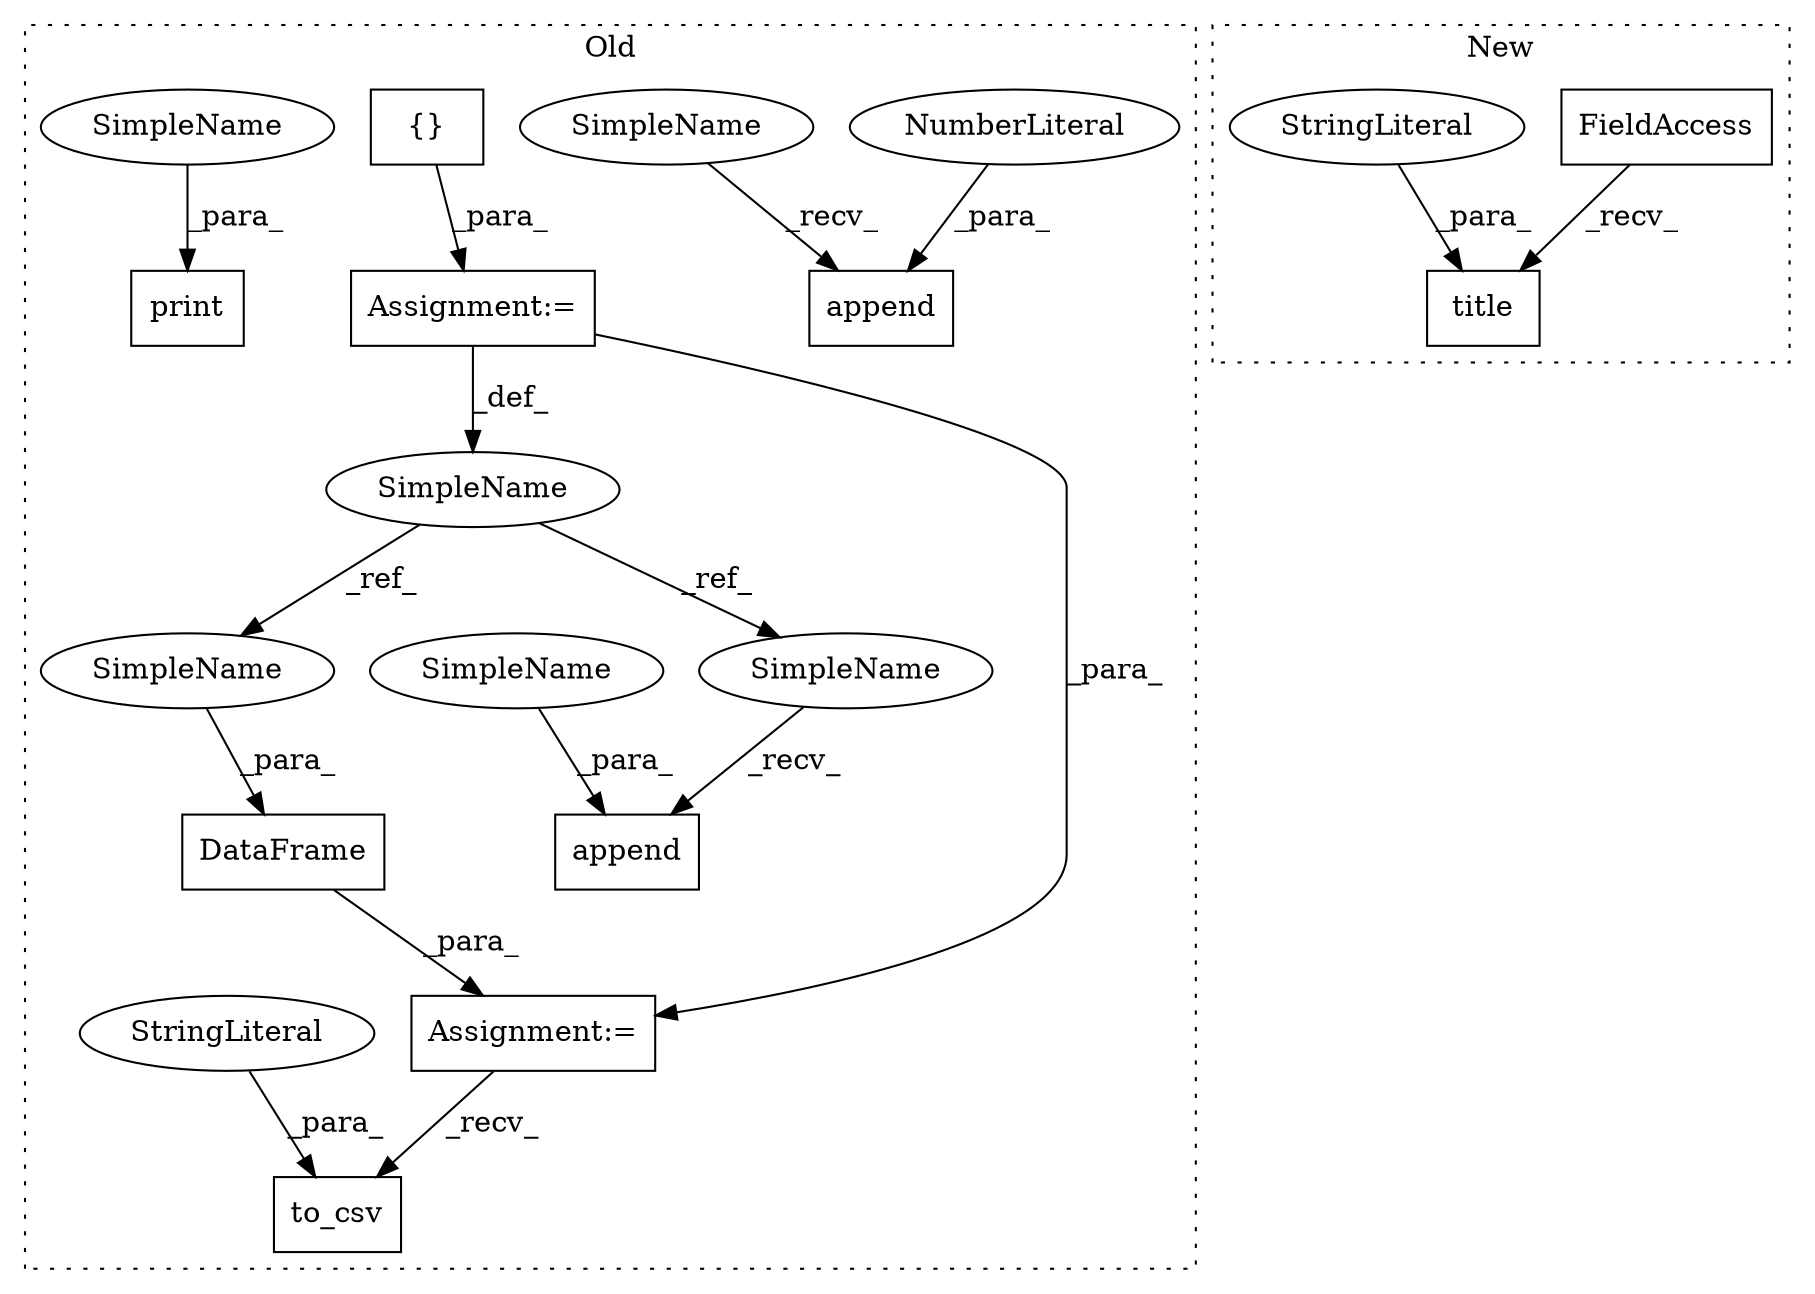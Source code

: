 digraph G {
subgraph cluster0 {
1 [label="append" a="32" s="1630,1649" l="7,1" shape="box"];
3 [label="Assignment:=" a="7" s="886" l="1" shape="box"];
4 [label="append" a="32" s="1240,1250" l="7,1" shape="box"];
5 [label="NumberLiteral" a="34" s="1247" l="3" shape="ellipse"];
6 [label="{}" a="4" s="898" l="2" shape="box"];
7 [label="print" a="32" s="1591,1609" l="6,1" shape="box"];
8 [label="SimpleName" a="42" s="875" l="11" shape="ellipse"];
9 [label="DataFrame" a="32" s="1717,1738" l="10,1" shape="box"];
11 [label="to_csv" a="32" s="1748,1768" l="7,1" shape="box"];
12 [label="StringLiteral" a="45" s="1755" l="13" shape="ellipse"];
14 [label="Assignment:=" a="7" s="1709" l="1" shape="box"];
15 [label="SimpleName" a="42" s="1227" l="12" shape="ellipse"];
16 [label="SimpleName" a="42" s="1597" l="12" shape="ellipse"];
17 [label="SimpleName" a="42" s="1637" l="12" shape="ellipse"];
18 [label="SimpleName" a="42" s="1618" l="11" shape="ellipse"];
19 [label="SimpleName" a="42" s="1727" l="11" shape="ellipse"];
label = "Old";
style="dotted";
}
subgraph cluster1 {
2 [label="title" a="32" s="1890,1936" l="6,1" shape="box"];
10 [label="FieldAccess" a="22" s="1872" l="17" shape="box"];
13 [label="StringLiteral" a="45" s="1896" l="40" shape="ellipse"];
label = "New";
style="dotted";
}
3 -> 8 [label="_def_"];
3 -> 14 [label="_para_"];
5 -> 4 [label="_para_"];
6 -> 3 [label="_para_"];
8 -> 19 [label="_ref_"];
8 -> 18 [label="_ref_"];
9 -> 14 [label="_para_"];
10 -> 2 [label="_recv_"];
12 -> 11 [label="_para_"];
13 -> 2 [label="_para_"];
14 -> 11 [label="_recv_"];
15 -> 4 [label="_recv_"];
16 -> 7 [label="_para_"];
17 -> 1 [label="_para_"];
18 -> 1 [label="_recv_"];
19 -> 9 [label="_para_"];
}